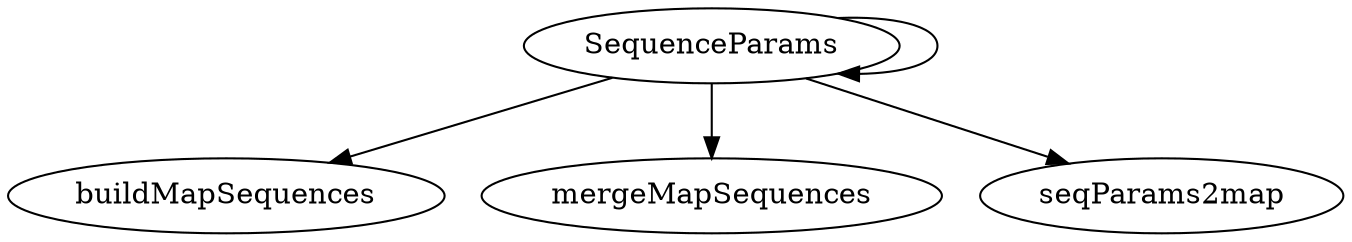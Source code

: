 /* Created by mdot for Matlab */
digraph m2html {
  SequenceParams -> SequenceParams;
  SequenceParams -> buildMapSequences;
  SequenceParams -> mergeMapSequences;
  SequenceParams -> seqParams2map;

  SequenceParams [URL="SequenceParams.html"];
  buildMapSequences [URL="buildMapSequences.html"];
  mergeMapSequences [URL="mergeMapSequences.html"];
  seqParams2map [URL="seqParams2map.html"];
}